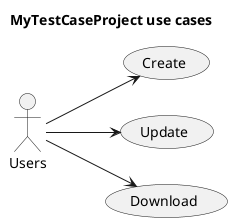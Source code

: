 @startuml

title MyTestCaseProject use cases

left to right direction
:Users: --> (Create)
:Users: --> (Update) 
:Users: --> (Download)

@enduml